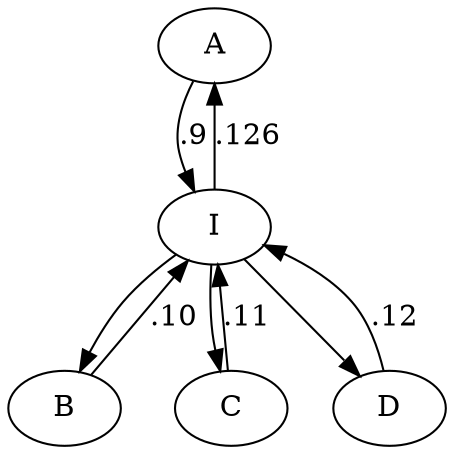 digraph adressage {
A -> I [label=".9"]
I -> A [label=".126"]
B -> I [label=".10"]
I -> B
C -> I [label=".11"]
I -> C
D -> I [label=".12"]
I -> D
}
